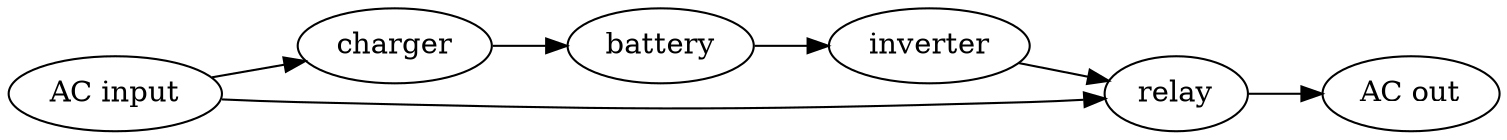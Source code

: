 digraph power{
	rankdir=LR;
	"AC input" -> "charger" -> "battery" -> "inverter" -> "relay" -> "AC out";
	"AC input" -> "relay";
}

digraph ups {
	rankdir=LR;
	charger [label="Power Supply", shape="square"]
	battery [label="Battery\nWith Voltage sensor", shape="square"]
	inverter [label="Inverter", shape="square"]
	acOut [label="AC Output"]
	acIn [label="AC Input"]

	acIn -> charger [label="(OPT)Current sensor"];
	inverter -> acOut [label="(OPT)Current sensor"];

	charger -> battery [label="Current sensor"];
	battery -> inverter [label="Current sensor"];
	
}

digraph Controller{
	rankdir=LR
	splines=polyline
	controller [label="Microcontroller"]
	charger [label="Power Supply", shape="square"]
	inverter [label="Inverter", shape="square"]
	battery [label="Battery", shape="square"]


	controller -> charger [label="Voltage control"]
	charger -> controller [label="I measure"]
	charger -> controller [label="(OPT) I in measure"]

	inverter -> controller [label="I In measure"]
	inverter -> controller [label="(OPT) I out  measure"]
	controller -> inverter [label="Power"]

	battery -> controller [label="Voltage measure"]
	battery -> controller [label="Current measure"]
	controller -> battery [style = invis]//Topological sorting

}